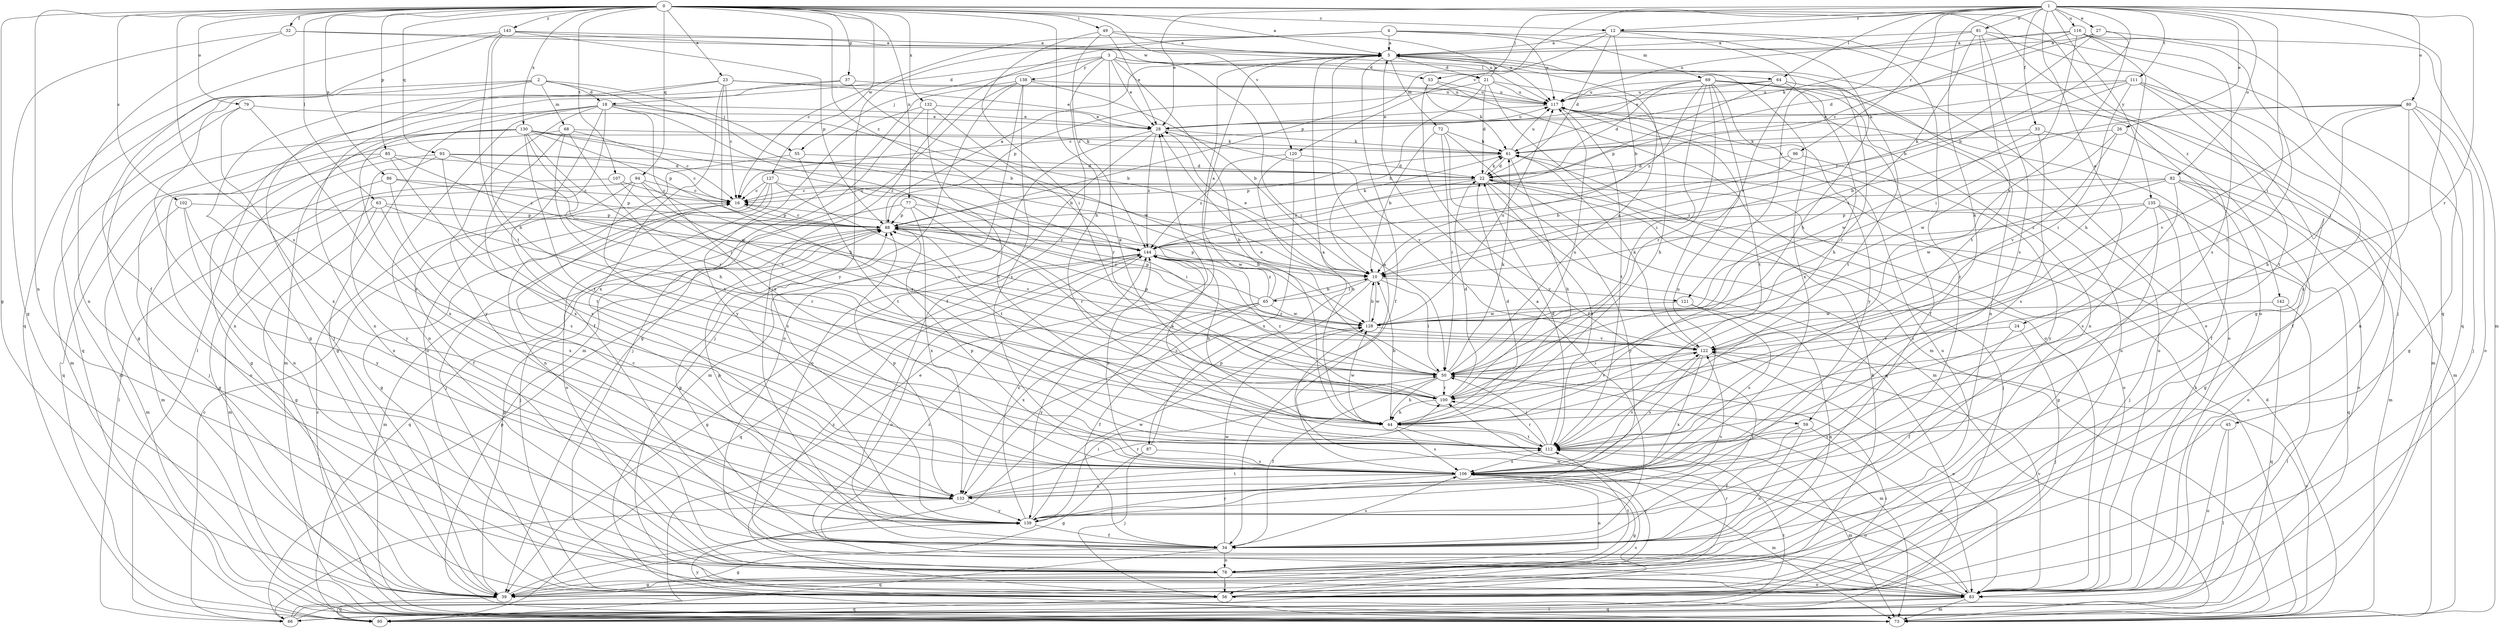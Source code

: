 strict digraph  {
0;
1;
2;
3;
4;
5;
10;
12;
16;
18;
21;
22;
23;
24;
26;
27;
28;
32;
33;
34;
37;
39;
44;
45;
49;
50;
53;
55;
56;
59;
61;
63;
64;
65;
66;
68;
69;
72;
73;
77;
78;
79;
80;
81;
82;
83;
85;
86;
87;
88;
93;
94;
95;
96;
100;
102;
106;
107;
111;
112;
116;
117;
120;
121;
122;
127;
128;
130;
132;
133;
135;
138;
139;
142;
143;
144;
0 -> 5  [label=a];
0 -> 12  [label=c];
0 -> 23  [label=e];
0 -> 32  [label=f];
0 -> 37  [label=g];
0 -> 39  [label=g];
0 -> 44  [label=h];
0 -> 45  [label=i];
0 -> 49  [label=i];
0 -> 63  [label=l];
0 -> 77  [label=n];
0 -> 78  [label=n];
0 -> 79  [label=o];
0 -> 85  [label=p];
0 -> 86  [label=p];
0 -> 93  [label=q];
0 -> 94  [label=q];
0 -> 102  [label=s];
0 -> 106  [label=s];
0 -> 107  [label=t];
0 -> 120  [label=v];
0 -> 127  [label=w];
0 -> 130  [label=x];
0 -> 132  [label=x];
0 -> 142  [label=z];
0 -> 143  [label=z];
0 -> 144  [label=z];
1 -> 10  [label=b];
1 -> 12  [label=c];
1 -> 24  [label=e];
1 -> 26  [label=e];
1 -> 27  [label=e];
1 -> 28  [label=e];
1 -> 33  [label=f];
1 -> 50  [label=i];
1 -> 53  [label=j];
1 -> 59  [label=k];
1 -> 64  [label=l];
1 -> 80  [label=o];
1 -> 81  [label=o];
1 -> 82  [label=o];
1 -> 95  [label=q];
1 -> 96  [label=r];
1 -> 100  [label=r];
1 -> 111  [label=t];
1 -> 116  [label=u];
1 -> 120  [label=v];
1 -> 121  [label=v];
1 -> 135  [label=y];
2 -> 10  [label=b];
2 -> 18  [label=d];
2 -> 39  [label=g];
2 -> 55  [label=j];
2 -> 68  [label=m];
2 -> 78  [label=n];
2 -> 95  [label=q];
3 -> 18  [label=d];
3 -> 21  [label=d];
3 -> 28  [label=e];
3 -> 34  [label=f];
3 -> 44  [label=h];
3 -> 50  [label=i];
3 -> 55  [label=j];
3 -> 59  [label=k];
3 -> 64  [label=l];
3 -> 138  [label=y];
4 -> 5  [label=a];
4 -> 16  [label=c];
4 -> 34  [label=f];
4 -> 44  [label=h];
4 -> 69  [label=m];
4 -> 117  [label=u];
4 -> 139  [label=y];
5 -> 21  [label=d];
5 -> 34  [label=f];
5 -> 72  [label=m];
5 -> 78  [label=n];
5 -> 83  [label=o];
5 -> 133  [label=x];
10 -> 28  [label=e];
10 -> 50  [label=i];
10 -> 65  [label=l];
10 -> 87  [label=p];
10 -> 88  [label=p];
10 -> 121  [label=v];
10 -> 128  [label=w];
12 -> 5  [label=a];
12 -> 10  [label=b];
12 -> 22  [label=d];
12 -> 83  [label=o];
12 -> 88  [label=p];
12 -> 122  [label=v];
12 -> 139  [label=y];
16 -> 88  [label=p];
18 -> 28  [label=e];
18 -> 34  [label=f];
18 -> 39  [label=g];
18 -> 50  [label=i];
18 -> 73  [label=m];
18 -> 78  [label=n];
18 -> 83  [label=o];
18 -> 106  [label=s];
18 -> 128  [label=w];
18 -> 139  [label=y];
21 -> 5  [label=a];
21 -> 10  [label=b];
21 -> 22  [label=d];
21 -> 44  [label=h];
21 -> 73  [label=m];
21 -> 88  [label=p];
21 -> 117  [label=u];
22 -> 16  [label=c];
22 -> 56  [label=j];
22 -> 61  [label=k];
22 -> 83  [label=o];
22 -> 112  [label=t];
22 -> 139  [label=y];
22 -> 144  [label=z];
23 -> 16  [label=c];
23 -> 28  [label=e];
23 -> 39  [label=g];
23 -> 44  [label=h];
23 -> 56  [label=j];
23 -> 117  [label=u];
23 -> 133  [label=x];
24 -> 34  [label=f];
24 -> 56  [label=j];
24 -> 122  [label=v];
26 -> 61  [label=k];
26 -> 73  [label=m];
26 -> 122  [label=v];
26 -> 128  [label=w];
27 -> 5  [label=a];
27 -> 10  [label=b];
27 -> 22  [label=d];
27 -> 56  [label=j];
27 -> 122  [label=v];
28 -> 61  [label=k];
28 -> 73  [label=m];
28 -> 83  [label=o];
28 -> 117  [label=u];
28 -> 122  [label=v];
28 -> 144  [label=z];
32 -> 5  [label=a];
32 -> 39  [label=g];
32 -> 78  [label=n];
32 -> 53  [label=w];
33 -> 34  [label=f];
33 -> 61  [label=k];
33 -> 106  [label=s];
33 -> 128  [label=w];
34 -> 5  [label=a];
34 -> 39  [label=g];
34 -> 78  [label=n];
34 -> 88  [label=p];
34 -> 95  [label=q];
34 -> 106  [label=s];
34 -> 128  [label=w];
37 -> 10  [label=b];
37 -> 66  [label=l];
37 -> 78  [label=n];
37 -> 117  [label=u];
39 -> 5  [label=a];
39 -> 88  [label=p];
39 -> 95  [label=q];
39 -> 117  [label=u];
44 -> 10  [label=b];
44 -> 22  [label=d];
44 -> 56  [label=j];
44 -> 106  [label=s];
44 -> 112  [label=t];
44 -> 128  [label=w];
45 -> 66  [label=l];
45 -> 83  [label=o];
45 -> 112  [label=t];
49 -> 5  [label=a];
49 -> 28  [label=e];
49 -> 50  [label=i];
49 -> 117  [label=u];
49 -> 144  [label=z];
50 -> 5  [label=a];
50 -> 28  [label=e];
50 -> 34  [label=f];
50 -> 44  [label=h];
50 -> 61  [label=k];
50 -> 73  [label=m];
50 -> 100  [label=r];
50 -> 144  [label=z];
53 -> 34  [label=f];
53 -> 61  [label=k];
53 -> 83  [label=o];
53 -> 117  [label=u];
55 -> 22  [label=d];
55 -> 78  [label=n];
55 -> 112  [label=t];
56 -> 61  [label=k];
56 -> 95  [label=q];
56 -> 100  [label=r];
56 -> 117  [label=u];
56 -> 144  [label=z];
59 -> 34  [label=f];
59 -> 78  [label=n];
59 -> 83  [label=o];
59 -> 112  [label=t];
61 -> 22  [label=d];
61 -> 44  [label=h];
61 -> 88  [label=p];
61 -> 117  [label=u];
63 -> 39  [label=g];
63 -> 73  [label=m];
63 -> 88  [label=p];
63 -> 100  [label=r];
63 -> 133  [label=x];
64 -> 28  [label=e];
64 -> 44  [label=h];
64 -> 88  [label=p];
64 -> 100  [label=r];
64 -> 112  [label=t];
64 -> 117  [label=u];
65 -> 5  [label=a];
65 -> 10  [label=b];
65 -> 34  [label=f];
65 -> 88  [label=p];
65 -> 128  [label=w];
65 -> 133  [label=x];
65 -> 139  [label=y];
65 -> 144  [label=z];
66 -> 16  [label=c];
66 -> 28  [label=e];
66 -> 50  [label=i];
66 -> 88  [label=p];
66 -> 106  [label=s];
66 -> 112  [label=t];
68 -> 16  [label=c];
68 -> 39  [label=g];
68 -> 44  [label=h];
68 -> 61  [label=k];
68 -> 112  [label=t];
68 -> 133  [label=x];
69 -> 16  [label=c];
69 -> 22  [label=d];
69 -> 34  [label=f];
69 -> 50  [label=i];
69 -> 78  [label=n];
69 -> 83  [label=o];
69 -> 100  [label=r];
69 -> 112  [label=t];
69 -> 117  [label=u];
69 -> 139  [label=y];
69 -> 144  [label=z];
72 -> 10  [label=b];
72 -> 50  [label=i];
72 -> 61  [label=k];
72 -> 73  [label=m];
72 -> 95  [label=q];
73 -> 16  [label=c];
73 -> 22  [label=d];
73 -> 61  [label=k];
73 -> 122  [label=v];
73 -> 139  [label=y];
77 -> 56  [label=j];
77 -> 88  [label=p];
77 -> 100  [label=r];
77 -> 128  [label=w];
77 -> 133  [label=x];
78 -> 39  [label=g];
78 -> 56  [label=j];
78 -> 83  [label=o];
78 -> 112  [label=t];
79 -> 28  [label=e];
79 -> 73  [label=m];
79 -> 106  [label=s];
79 -> 133  [label=x];
80 -> 10  [label=b];
80 -> 28  [label=e];
80 -> 34  [label=f];
80 -> 39  [label=g];
80 -> 44  [label=h];
80 -> 56  [label=j];
80 -> 83  [label=o];
80 -> 122  [label=v];
81 -> 5  [label=a];
81 -> 39  [label=g];
81 -> 50  [label=i];
81 -> 95  [label=q];
81 -> 106  [label=s];
81 -> 112  [label=t];
81 -> 117  [label=u];
82 -> 16  [label=c];
82 -> 39  [label=g];
82 -> 73  [label=m];
82 -> 83  [label=o];
82 -> 106  [label=s];
82 -> 128  [label=w];
82 -> 144  [label=z];
83 -> 66  [label=l];
83 -> 73  [label=m];
83 -> 95  [label=q];
83 -> 117  [label=u];
83 -> 122  [label=v];
83 -> 128  [label=w];
83 -> 144  [label=z];
85 -> 22  [label=d];
85 -> 56  [label=j];
85 -> 83  [label=o];
85 -> 106  [label=s];
85 -> 144  [label=z];
86 -> 16  [label=c];
86 -> 73  [label=m];
86 -> 88  [label=p];
86 -> 106  [label=s];
87 -> 5  [label=a];
87 -> 39  [label=g];
87 -> 56  [label=j];
87 -> 106  [label=s];
88 -> 5  [label=a];
88 -> 16  [label=c];
88 -> 61  [label=k];
88 -> 73  [label=m];
88 -> 95  [label=q];
88 -> 122  [label=v];
88 -> 144  [label=z];
93 -> 16  [label=c];
93 -> 22  [label=d];
93 -> 78  [label=n];
93 -> 112  [label=t];
93 -> 128  [label=w];
93 -> 139  [label=y];
94 -> 16  [label=c];
94 -> 34  [label=f];
94 -> 50  [label=i];
94 -> 66  [label=l];
94 -> 100  [label=r];
94 -> 106  [label=s];
96 -> 10  [label=b];
96 -> 22  [label=d];
96 -> 139  [label=y];
100 -> 22  [label=d];
100 -> 44  [label=h];
100 -> 117  [label=u];
100 -> 122  [label=v];
100 -> 144  [label=z];
102 -> 73  [label=m];
102 -> 88  [label=p];
102 -> 133  [label=x];
102 -> 139  [label=y];
106 -> 5  [label=a];
106 -> 39  [label=g];
106 -> 73  [label=m];
106 -> 78  [label=n];
106 -> 83  [label=o];
106 -> 88  [label=p];
106 -> 117  [label=u];
106 -> 122  [label=v];
106 -> 133  [label=x];
106 -> 139  [label=y];
106 -> 144  [label=z];
107 -> 16  [label=c];
107 -> 39  [label=g];
107 -> 122  [label=v];
111 -> 50  [label=i];
111 -> 61  [label=k];
111 -> 78  [label=n];
111 -> 112  [label=t];
111 -> 117  [label=u];
111 -> 133  [label=x];
111 -> 144  [label=z];
112 -> 22  [label=d];
112 -> 50  [label=i];
112 -> 73  [label=m];
112 -> 100  [label=r];
112 -> 106  [label=s];
112 -> 144  [label=z];
116 -> 5  [label=a];
116 -> 16  [label=c];
116 -> 44  [label=h];
116 -> 50  [label=i];
116 -> 61  [label=k];
116 -> 73  [label=m];
116 -> 106  [label=s];
116 -> 112  [label=t];
117 -> 28  [label=e];
117 -> 73  [label=m];
117 -> 112  [label=t];
120 -> 22  [label=d];
120 -> 44  [label=h];
120 -> 133  [label=x];
120 -> 144  [label=z];
121 -> 78  [label=n];
121 -> 106  [label=s];
121 -> 128  [label=w];
122 -> 50  [label=i];
122 -> 61  [label=k];
122 -> 83  [label=o];
122 -> 88  [label=p];
122 -> 106  [label=s];
122 -> 133  [label=x];
127 -> 16  [label=c];
127 -> 39  [label=g];
127 -> 50  [label=i];
127 -> 56  [label=j];
127 -> 83  [label=o];
127 -> 112  [label=t];
128 -> 10  [label=b];
128 -> 16  [label=c];
128 -> 117  [label=u];
128 -> 122  [label=v];
130 -> 10  [label=b];
130 -> 50  [label=i];
130 -> 61  [label=k];
130 -> 73  [label=m];
130 -> 88  [label=p];
130 -> 95  [label=q];
130 -> 100  [label=r];
130 -> 112  [label=t];
130 -> 133  [label=x];
130 -> 144  [label=z];
132 -> 28  [label=e];
132 -> 56  [label=j];
132 -> 100  [label=r];
132 -> 112  [label=t];
132 -> 139  [label=y];
133 -> 66  [label=l];
133 -> 88  [label=p];
133 -> 100  [label=r];
133 -> 112  [label=t];
133 -> 139  [label=y];
135 -> 39  [label=g];
135 -> 56  [label=j];
135 -> 83  [label=o];
135 -> 88  [label=p];
135 -> 95  [label=q];
135 -> 106  [label=s];
135 -> 144  [label=z];
138 -> 10  [label=b];
138 -> 39  [label=g];
138 -> 56  [label=j];
138 -> 73  [label=m];
138 -> 83  [label=o];
138 -> 106  [label=s];
138 -> 117  [label=u];
139 -> 16  [label=c];
139 -> 34  [label=f];
139 -> 50  [label=i];
139 -> 88  [label=p];
139 -> 122  [label=v];
139 -> 128  [label=w];
139 -> 144  [label=z];
142 -> 66  [label=l];
142 -> 95  [label=q];
142 -> 128  [label=w];
143 -> 5  [label=a];
143 -> 34  [label=f];
143 -> 44  [label=h];
143 -> 88  [label=p];
143 -> 95  [label=q];
143 -> 112  [label=t];
143 -> 117  [label=u];
144 -> 10  [label=b];
144 -> 39  [label=g];
144 -> 44  [label=h];
144 -> 83  [label=o];
144 -> 95  [label=q];
}
